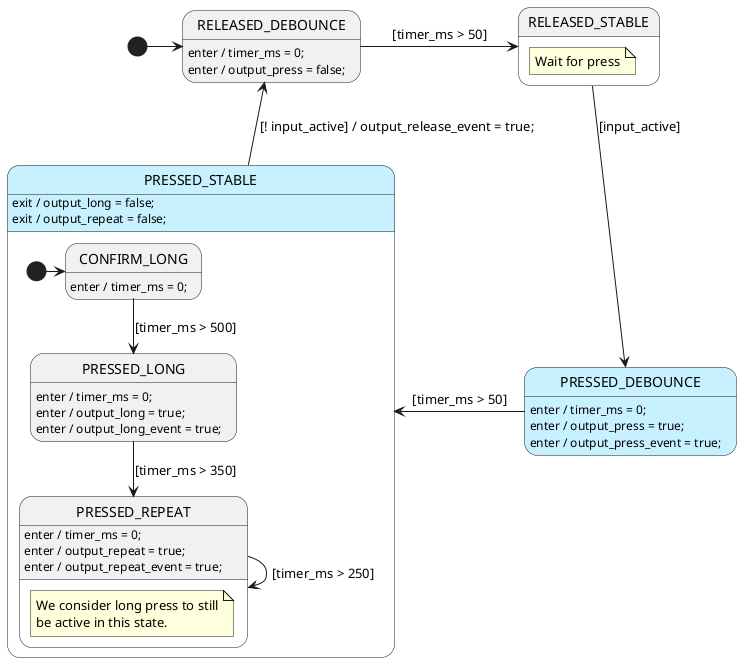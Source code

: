 @startuml BeButton1Sm

' /////////////////////////// Styles ////////////////////////////////
' Define some colors for the states. Totally optional.
skinparam state {
    ' pressed style:
    BackgroundColor<<press_style>> #c7f1ff
}

' //////////////////////// STATE ORGANIZATION ///////////////////////
' Note: StateSmith treats state names and events as case insensitive.
' More info: https://github.com/StateSmith/StateSmith/wiki/PlantUML

state RELEASED_DEBOUNCE
state RELEASED_STABLE {
    note "Wait for press" as N1
}
state PRESSED_DEBOUNCE <<press_style>>
state PRESSED_STABLE <<press_style>> {
    [*] -> CONFIRM_LONG
    state CONFIRM_LONG
    state PRESSED_LONG
    state PRESSED_REPEAT {
        note "We consider long press to still\nbe active in this state." as N2
    }
}

[*] -> RELEASED_DEBOUNCE


' ///////////////////////// STATE HANDLERS /////////////////////////
' Syntax: https://github.com/StateSmith/StateSmith/wiki/Behaviors

' Wait for debounce time and then go to stable state.
RELEASED_DEBOUNCE: enter / timer_ms = 0;
RELEASED_DEBOUNCE: enter / output_press = false;
RELEASED_DEBOUNCE -> RELEASED_STABLE: [timer_ms > 50]

' Button is released. Wait for button press.
RELEASED_STABLE -down-> PRESSED_DEBOUNCE: [input_active]

' Wait for debounce time and then go to stable state.
PRESSED_DEBOUNCE: enter / timer_ms = 0;
PRESSED_DEBOUNCE: enter / output_press = true;
PRESSED_DEBOUNCE: enter / output_press_event = true;
PRESSED_DEBOUNCE -left-> PRESSED_STABLE: [timer_ms > 50]

' Button is pressed. Wait for button release.
PRESSED_STABLE -up-> RELEASED_DEBOUNCE: [! input_active] / output_release_event = true;
PRESSED_STABLE: exit / output_long = false;
PRESSED_STABLE: exit / output_repeat = false;

' Button is still pressed. Wait for long press time.
CONFIRM_LONG: enter / timer_ms = 0;
CONFIRM_LONG --> PRESSED_LONG: [timer_ms > 500]

' Button has been pressed for a long time.
' Transition to repeat state if button remains pressed long enough.
PRESSED_LONG: enter / timer_ms = 0;
PRESSED_LONG: enter / output_long = true;
PRESSED_LONG: enter / output_long_event = true;
PRESSED_LONG --> PRESSED_REPEAT: [timer_ms > 350]

' Keep setting the button repeat event every 250 ms.
PRESSED_REPEAT: enter / timer_ms = 0;
PRESSED_REPEAT: enter / output_repeat = true;
PRESSED_REPEAT: enter / output_repeat_event = true;
PRESSED_REPEAT --> PRESSED_REPEAT: [timer_ms > 250]


' //////////////////////// StateSmith config ////////////////////////
' The below special comment block sets the StateSmith configuration.
' More info: https://github.com/StateSmith/StateSmith/issues/335

/'! $CONFIG : toml
SmRunnerSettings.transpilerId = "C99"

RenderConfig.C.HFileIncludes = """
    #include <stdint.h> // for fixed width integer state machine variables below
    """
RenderConfig.AutoExpandedVars = """
    // you need to add your loop time to this variable in your main loop.
    // max time is 65535 ms.
    uint16_t timer_ms;

    // set to 1 when button is detected as active.
    uint8_t input_active: 1;
    
    // read and clear event flags in your main loop.
    uint8_t output_release_event: 1;
    uint8_t output_press_event: 1;
    uint8_t output_long_event: 1;
    uint8_t output_repeat_event: 1;

    // read these flags in your main loop, but don't clear them.
    // they are cleared automatically.
    uint8_t output_press: 1;
    uint8_t output_long: 1;
    uint8_t output_repeat: 1;
    """

# Uncomment the below line to potentially save a byte or two of RAM per state machine
# by telling GCC to use the smallest enumeration integer type possible.
RenderConfig.C.CEnumDeclarer = "typedef enum __attribute__((packed)) {enumName}"
'/
@enduml
